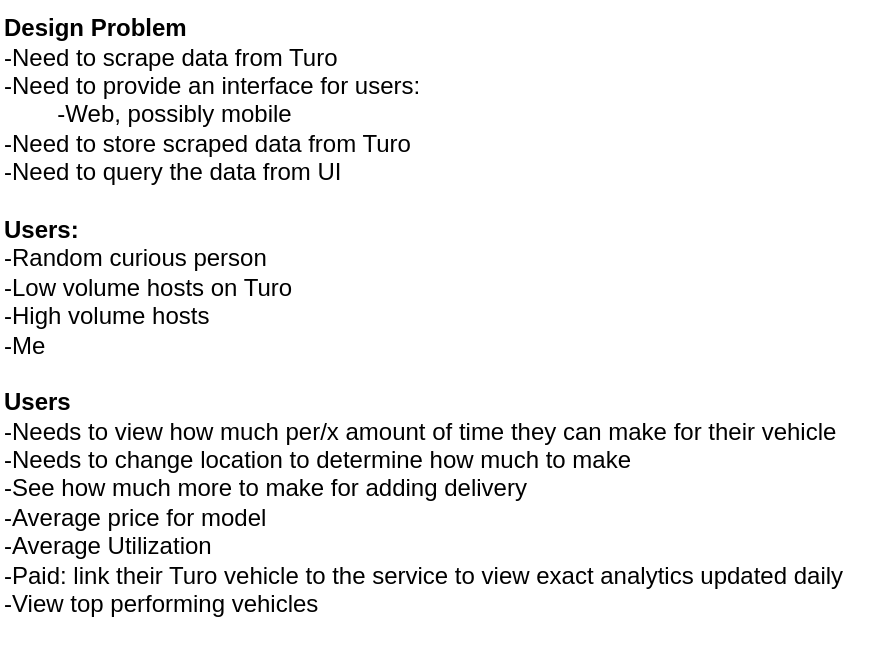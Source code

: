 <mxfile version="20.3.0" type="device" pages="7"><diagram id="BEm-g0U1VOa67Bzzpys7" name="Problem &amp; Assumptions"><mxGraphModel dx="1344" dy="1357" grid="1" gridSize="10" guides="1" tooltips="1" connect="1" arrows="1" fold="1" page="1" pageScale="1" pageWidth="850" pageHeight="1100" math="0" shadow="0"><root><mxCell id="0"/><mxCell id="1" parent="0"/><mxCell id="EXD3Z6oIBOr7S9_geh6J-1" value="&lt;div style=&quot;&quot;&gt;&lt;/div&gt;&lt;b&gt;Design Problem&lt;/b&gt;&lt;br&gt;&lt;div style=&quot;&quot;&gt;-Need to scrape data from Turo&lt;/div&gt;&lt;div style=&quot;&quot;&gt;-Need to provide an interface for users:&lt;/div&gt;&lt;div style=&quot;&quot;&gt;&lt;span style=&quot;white-space: pre;&quot;&gt;&#9;&lt;/span&gt;-Web, possibly mobile&lt;br&gt;&lt;/div&gt;&lt;div style=&quot;&quot;&gt;-Need to store scraped data from Turo&lt;/div&gt;&lt;div style=&quot;&quot;&gt;-Need to query the data from UI&lt;/div&gt;&lt;div style=&quot;&quot;&gt;&lt;br&gt;&lt;/div&gt;&lt;div style=&quot;&quot;&gt;&lt;b&gt;Users:&lt;/b&gt;&lt;/div&gt;&lt;div style=&quot;&quot;&gt;-Random curious person&lt;/div&gt;&lt;div style=&quot;&quot;&gt;-Low volume hosts on Turo&lt;/div&gt;&lt;div style=&quot;&quot;&gt;-High volume hosts&lt;/div&gt;&lt;div style=&quot;&quot;&gt;-Me&lt;/div&gt;&lt;div style=&quot;&quot;&gt;&lt;br&gt;&lt;/div&gt;&lt;div style=&quot;&quot;&gt;&lt;b&gt;Users&lt;/b&gt;&lt;/div&gt;&lt;div style=&quot;&quot;&gt;-Needs to view how much per/x amount of time they can make for their vehicle&lt;/div&gt;&lt;div style=&quot;&quot;&gt;-Needs to change location to determine how much to make&lt;/div&gt;&lt;div style=&quot;&quot;&gt;-See how much more to make for adding delivery&lt;/div&gt;&lt;div style=&quot;&quot;&gt;-Average price for model&lt;/div&gt;&lt;div style=&quot;&quot;&gt;-Average Utilization&lt;/div&gt;&lt;div style=&quot;&quot;&gt;-Paid: link their Turo vehicle to the service to view exact analytics updated daily&lt;/div&gt;&lt;div style=&quot;&quot;&gt;-View top performing vehicles&lt;/div&gt;&lt;div style=&quot;&quot;&gt;&lt;br&gt;&lt;/div&gt;" style="text;html=1;align=left;verticalAlign=middle;resizable=0;points=[];autosize=1;strokeColor=none;fillColor=none;" parent="1" vertex="1"><mxGeometry x="-30" y="-130" width="440" height="330" as="geometry"/></mxCell></root></mxGraphModel></diagram><diagram id="RTJvNLbxPvpqfqzpSxGH" name="Collaboration Diagram"><mxGraphModel dx="1065" dy="449" grid="1" gridSize="10" guides="1" tooltips="1" connect="1" arrows="1" fold="1" page="1" pageScale="1" pageWidth="850" pageHeight="1100" math="0" shadow="0"><root><mxCell id="0"/><mxCell id="1" parent="0"/><mxCell id="cbQd6HSXNTazWTkeKynu-3" style="edgeStyle=orthogonalEdgeStyle;rounded=0;orthogonalLoop=1;jettySize=auto;html=1;entryX=0.5;entryY=1;entryDx=0;entryDy=0;entryPerimeter=0;" edge="1" parent="1" source="L9Fn75I4c57KLiO9HRuR-29" target="L9Fn75I4c57KLiO9HRuR-15"><mxGeometry relative="1" as="geometry"/></mxCell><mxCell id="VwOwND81zghB2LccHUqJ-3" value="" style="edgeStyle=orthogonalEdgeStyle;rounded=0;orthogonalLoop=1;jettySize=auto;html=1;entryX=0;entryY=0.25;entryDx=0;entryDy=0;exitX=1;exitY=0.25;exitDx=0;exitDy=0;" edge="1" parent="1" source="VwOwND81zghB2LccHUqJ-1" target="VwOwND81zghB2LccHUqJ-2"><mxGeometry relative="1" as="geometry"/></mxCell><mxCell id="VwOwND81zghB2LccHUqJ-4" value="Data Request" style="edgeLabel;html=1;align=center;verticalAlign=middle;resizable=0;points=[];" vertex="1" connectable="0" parent="VwOwND81zghB2LccHUqJ-3"><mxGeometry x="-0.189" y="1" relative="1" as="geometry"><mxPoint x="5" as="offset"/></mxGeometry></mxCell><mxCell id="VwOwND81zghB2LccHUqJ-1" value="&lt;b&gt;Client&lt;/b&gt;" style="rounded=1;whiteSpace=wrap;html=1;" vertex="1" parent="1"><mxGeometry x="100" y="280" width="120" height="60" as="geometry"/></mxCell><mxCell id="L9Fn75I4c57KLiO9HRuR-3" style="edgeStyle=orthogonalEdgeStyle;rounded=0;orthogonalLoop=1;jettySize=auto;html=1;exitX=0;exitY=0.75;exitDx=0;exitDy=0;entryX=1;entryY=0.75;entryDx=0;entryDy=0;" edge="1" parent="1" source="VwOwND81zghB2LccHUqJ-2" target="VwOwND81zghB2LccHUqJ-1"><mxGeometry relative="1" as="geometry"/></mxCell><mxCell id="L9Fn75I4c57KLiO9HRuR-4" value="Turo Data" style="edgeLabel;html=1;align=center;verticalAlign=middle;resizable=0;points=[];" vertex="1" connectable="0" parent="L9Fn75I4c57KLiO9HRuR-3"><mxGeometry x="-0.246" relative="1" as="geometry"><mxPoint x="-9" as="offset"/></mxGeometry></mxCell><mxCell id="L9Fn75I4c57KLiO9HRuR-9" style="edgeStyle=orthogonalEdgeStyle;rounded=0;orthogonalLoop=1;jettySize=auto;html=1;exitX=0.75;exitY=0;exitDx=0;exitDy=0;entryX=0.75;entryY=1;entryDx=0;entryDy=0;" edge="1" parent="1" source="VwOwND81zghB2LccHUqJ-2" target="L9Fn75I4c57KLiO9HRuR-8"><mxGeometry relative="1" as="geometry"/></mxCell><mxCell id="L9Fn75I4c57KLiO9HRuR-10" value="Data Request" style="edgeLabel;html=1;align=center;verticalAlign=middle;resizable=0;points=[];" vertex="1" connectable="0" parent="L9Fn75I4c57KLiO9HRuR-9"><mxGeometry x="0.24" y="-1" relative="1" as="geometry"><mxPoint as="offset"/></mxGeometry></mxCell><mxCell id="VwOwND81zghB2LccHUqJ-2" value="&lt;b&gt;Request/Account Service&lt;/b&gt;" style="rounded=1;whiteSpace=wrap;html=1;" vertex="1" parent="1"><mxGeometry x="330" y="280" width="120" height="60" as="geometry"/></mxCell><mxCell id="L9Fn75I4c57KLiO9HRuR-27" style="edgeStyle=orthogonalEdgeStyle;rounded=0;orthogonalLoop=1;jettySize=auto;html=1;entryX=1;entryY=0.25;entryDx=0;entryDy=0;exitX=0;exitY=0;exitDx=0;exitDy=15;exitPerimeter=0;" edge="1" parent="1" source="L9Fn75I4c57KLiO9HRuR-15" target="L9Fn75I4c57KLiO9HRuR-8"><mxGeometry relative="1" as="geometry"><mxPoint x="541" y="175" as="sourcePoint"/></mxGeometry></mxCell><mxCell id="L9Fn75I4c57KLiO9HRuR-28" value="Data" style="edgeLabel;html=1;align=center;verticalAlign=middle;resizable=0;points=[];" vertex="1" connectable="0" parent="L9Fn75I4c57KLiO9HRuR-27"><mxGeometry x="-0.636" y="-1" relative="1" as="geometry"><mxPoint x="-34" as="offset"/></mxGeometry></mxCell><mxCell id="L9Fn75I4c57KLiO9HRuR-6" value="&lt;b&gt;Longterm Data Warehouse&lt;/b&gt;" style="shape=cylinder3;whiteSpace=wrap;html=1;boundedLbl=1;backgroundOutline=1;size=15;" vertex="1" parent="1"><mxGeometry x="650" y="160" width="120" height="75" as="geometry"/></mxCell><mxCell id="L9Fn75I4c57KLiO9HRuR-11" style="edgeStyle=orthogonalEdgeStyle;rounded=0;orthogonalLoop=1;jettySize=auto;html=1;exitX=0.25;exitY=1;exitDx=0;exitDy=0;entryX=0.25;entryY=0;entryDx=0;entryDy=0;" edge="1" parent="1" source="L9Fn75I4c57KLiO9HRuR-8" target="VwOwND81zghB2LccHUqJ-2"><mxGeometry relative="1" as="geometry"/></mxCell><mxCell id="L9Fn75I4c57KLiO9HRuR-12" value="Turo Data" style="edgeLabel;html=1;align=center;verticalAlign=middle;resizable=0;points=[];" vertex="1" connectable="0" parent="L9Fn75I4c57KLiO9HRuR-11"><mxGeometry x="0.268" y="1" relative="1" as="geometry"><mxPoint as="offset"/></mxGeometry></mxCell><mxCell id="cbQd6HSXNTazWTkeKynu-1" style="edgeStyle=orthogonalEdgeStyle;rounded=0;orthogonalLoop=1;jettySize=auto;html=1;exitX=1;exitY=0.75;exitDx=0;exitDy=0;" edge="1" parent="1" source="L9Fn75I4c57KLiO9HRuR-8"><mxGeometry relative="1" as="geometry"><mxPoint x="521.667" y="204.667" as="targetPoint"/></mxGeometry></mxCell><mxCell id="cbQd6HSXNTazWTkeKynu-2" value="Data&lt;br&gt;Request" style="edgeLabel;html=1;align=center;verticalAlign=middle;resizable=0;points=[];" vertex="1" connectable="0" parent="cbQd6HSXNTazWTkeKynu-1"><mxGeometry x="0.343" y="1" relative="1" as="geometry"><mxPoint x="-18" as="offset"/></mxGeometry></mxCell><mxCell id="L9Fn75I4c57KLiO9HRuR-8" value="&lt;b&gt;DB Service&lt;/b&gt;" style="rounded=1;whiteSpace=wrap;html=1;" vertex="1" parent="1"><mxGeometry x="330" y="160" width="120" height="60" as="geometry"/></mxCell><mxCell id="L9Fn75I4c57KLiO9HRuR-15" value="&lt;b&gt;Key-val Data&lt;/b&gt;" style="shape=cylinder3;whiteSpace=wrap;html=1;boundedLbl=1;backgroundOutline=1;size=15;" vertex="1" parent="1"><mxGeometry x="520" y="160" width="120" height="75" as="geometry"/></mxCell><mxCell id="L9Fn75I4c57KLiO9HRuR-30" style="edgeStyle=orthogonalEdgeStyle;rounded=0;orthogonalLoop=1;jettySize=auto;html=1;exitX=0.5;exitY=0;exitDx=0;exitDy=0;" edge="1" parent="1" source="L9Fn75I4c57KLiO9HRuR-29" target="L9Fn75I4c57KLiO9HRuR-6"><mxGeometry relative="1" as="geometry"/></mxCell><mxCell id="L9Fn75I4c57KLiO9HRuR-31" value="Scraped Data" style="edgeLabel;html=1;align=center;verticalAlign=middle;resizable=0;points=[];" vertex="1" connectable="0" parent="L9Fn75I4c57KLiO9HRuR-30"><mxGeometry x="-0.337" y="-2" relative="1" as="geometry"><mxPoint x="-9" as="offset"/></mxGeometry></mxCell><mxCell id="cbQd6HSXNTazWTkeKynu-5" style="edgeStyle=orthogonalEdgeStyle;rounded=0;orthogonalLoop=1;jettySize=auto;html=1;entryX=0;entryY=0.5;entryDx=0;entryDy=0;entryPerimeter=0;" edge="1" parent="1" source="L9Fn75I4c57KLiO9HRuR-29" target="cbQd6HSXNTazWTkeKynu-4"><mxGeometry relative="1" as="geometry"/></mxCell><mxCell id="L9Fn75I4c57KLiO9HRuR-29" value="&lt;b&gt;Scraping Service&lt;/b&gt;" style="rounded=1;whiteSpace=wrap;html=1;" vertex="1" parent="1"><mxGeometry x="490" y="280" width="120" height="60" as="geometry"/></mxCell><mxCell id="cbQd6HSXNTazWTkeKynu-4" value="&lt;b&gt;Images (S3)&lt;/b&gt;" style="shape=cylinder3;whiteSpace=wrap;html=1;boundedLbl=1;backgroundOutline=1;size=15;" vertex="1" parent="1"><mxGeometry x="650" y="272.5" width="120" height="75" as="geometry"/></mxCell><mxCell id="cbQd6HSXNTazWTkeKynu-7" style="edgeStyle=orthogonalEdgeStyle;rounded=0;orthogonalLoop=1;jettySize=auto;html=1;entryX=0.5;entryY=1;entryDx=0;entryDy=0;" edge="1" parent="1" source="cbQd6HSXNTazWTkeKynu-6" target="L9Fn75I4c57KLiO9HRuR-29"><mxGeometry relative="1" as="geometry"/></mxCell><mxCell id="cbQd6HSXNTazWTkeKynu-8" value="url to scrape" style="edgeLabel;html=1;align=center;verticalAlign=middle;resizable=0;points=[];" vertex="1" connectable="0" parent="cbQd6HSXNTazWTkeKynu-7"><mxGeometry x="-0.264" relative="1" as="geometry"><mxPoint as="offset"/></mxGeometry></mxCell><mxCell id="cbQd6HSXNTazWTkeKynu-6" value="&lt;b&gt;Scraping Service Schedular&lt;/b&gt;" style="rounded=1;whiteSpace=wrap;html=1;" vertex="1" parent="1"><mxGeometry x="490" y="380" width="120" height="60" as="geometry"/></mxCell></root></mxGraphModel></diagram><diagram id="KF0MO2zLL9nNHn486hNj" name="Services Diagram"><mxGraphModel dx="1278" dy="539" grid="1" gridSize="10" guides="1" tooltips="1" connect="1" arrows="1" fold="1" page="1" pageScale="1" pageWidth="850" pageHeight="1100" math="0" shadow="0"><root><mxCell id="0"/><mxCell id="1" parent="0"/><mxCell id="LS8TNdXTnnzo7AySAe1Z-1" value="&lt;b&gt;Request/Account Service&lt;/b&gt;" style="rounded=1;whiteSpace=wrap;html=1;" vertex="1" parent="1"><mxGeometry x="270" y="230" width="120" height="60" as="geometry"/></mxCell><mxCell id="LS8TNdXTnnzo7AySAe1Z-2" value="&lt;b&gt;DB Service&lt;/b&gt;" style="rounded=1;whiteSpace=wrap;html=1;" vertex="1" parent="1"><mxGeometry x="270" y="160" width="120" height="60" as="geometry"/></mxCell><mxCell id="LS8TNdXTnnzo7AySAe1Z-3" value="&lt;b&gt;Scraping Service&lt;/b&gt;" style="rounded=1;whiteSpace=wrap;html=1;" vertex="1" parent="1"><mxGeometry x="400" y="160" width="120" height="60" as="geometry"/></mxCell><mxCell id="LS8TNdXTnnzo7AySAe1Z-4" value="&lt;b&gt;Scraping Service Schedular&lt;/b&gt;" style="rounded=1;whiteSpace=wrap;html=1;" vertex="1" parent="1"><mxGeometry x="400" y="230" width="120" height="60" as="geometry"/></mxCell><mxCell id="uhClVXtoBr3dz5SatWcw-1" value="&lt;b&gt;Longterm Data Warehouse&lt;/b&gt;" style="shape=cylinder3;whiteSpace=wrap;html=1;boundedLbl=1;backgroundOutline=1;size=15;" vertex="1" parent="1"><mxGeometry x="330" y="310" width="120" height="75" as="geometry"/></mxCell><mxCell id="uhClVXtoBr3dz5SatWcw-2" value="&lt;b&gt;Key-val Data&lt;/b&gt;" style="shape=cylinder3;whiteSpace=wrap;html=1;boundedLbl=1;backgroundOutline=1;size=15;" vertex="1" parent="1"><mxGeometry x="200" y="310" width="120" height="75" as="geometry"/></mxCell><mxCell id="uhClVXtoBr3dz5SatWcw-3" value="&lt;b&gt;Images (S3)&lt;/b&gt;" style="shape=cylinder3;whiteSpace=wrap;html=1;boundedLbl=1;backgroundOutline=1;size=15;" vertex="1" parent="1"><mxGeometry x="460" y="310" width="120" height="75" as="geometry"/></mxCell></root></mxGraphModel></diagram><diagram id="gduqD52Sczb5Gq0pqgNj" name="Draft Sequence Steps"><mxGraphModel dx="881" dy="372" grid="1" gridSize="10" guides="1" tooltips="1" connect="1" arrows="1" fold="1" page="1" pageScale="1" pageWidth="850" pageHeight="1100" math="0" shadow="0"><root><mxCell id="0"/><mxCell id="1" parent="0"/><mxCell id="hKIg0X8K77LH9XqdgJer-1" value="&lt;b&gt;Data Scraping Sequence&lt;br&gt;&lt;br&gt;&lt;/b&gt;" style="text;html=1;align=center;verticalAlign=middle;resizable=0;points=[];autosize=1;strokeColor=none;fillColor=none;" vertex="1" parent="1"><mxGeometry x="10" y="10" width="160" height="40" as="geometry"/></mxCell><mxCell id="hKIg0X8K77LH9XqdgJer-3" value="Scraping Scheduler Service" style="rounded=0;whiteSpace=wrap;html=1;" vertex="1" parent="1"><mxGeometry x="30" y="50" width="100" height="30" as="geometry"/></mxCell><mxCell id="hKIg0X8K77LH9XqdgJer-5" value="" style="endArrow=none;dashed=1;html=1;rounded=0;exitX=0.5;exitY=1;exitDx=0;exitDy=0;" edge="1" parent="1" source="hKIg0X8K77LH9XqdgJer-3"><mxGeometry width="50" height="50" relative="1" as="geometry"><mxPoint x="280" y="70" as="sourcePoint"/><mxPoint x="80" y="362.759" as="targetPoint"/></mxGeometry></mxCell><mxCell id="hKIg0X8K77LH9XqdgJer-6" value="Scraping Service" style="rounded=0;whiteSpace=wrap;html=1;" vertex="1" parent="1"><mxGeometry x="160" y="50" width="80" height="30" as="geometry"/></mxCell><mxCell id="hKIg0X8K77LH9XqdgJer-9" value="" style="endArrow=none;dashed=1;html=1;rounded=0;exitX=0.5;exitY=1;exitDx=0;exitDy=0;" edge="1" parent="1"><mxGeometry width="50" height="50" relative="1" as="geometry"><mxPoint x="199.66" y="80" as="sourcePoint"/><mxPoint x="199.66" y="362.759" as="targetPoint"/></mxGeometry></mxCell><mxCell id="hKIg0X8K77LH9XqdgJer-10" value="" style="endArrow=classic;html=1;rounded=0;" edge="1" parent="1"><mxGeometry width="50" height="50" relative="1" as="geometry"><mxPoint x="80" y="120" as="sourcePoint"/><mxPoint x="200" y="120" as="targetPoint"/></mxGeometry></mxCell><mxCell id="hKIg0X8K77LH9XqdgJer-11" value="url to scrape" style="edgeLabel;html=1;align=center;verticalAlign=middle;resizable=0;points=[];" vertex="1" connectable="0" parent="hKIg0X8K77LH9XqdgJer-10"><mxGeometry x="0.376" y="-1" relative="1" as="geometry"><mxPoint x="-23" as="offset"/></mxGeometry></mxCell><mxCell id="hKIg0X8K77LH9XqdgJer-12" value="" style="endArrow=classic;html=1;rounded=0;" edge="1" parent="1"><mxGeometry width="50" height="50" relative="1" as="geometry"><mxPoint x="230" y="50" as="sourcePoint"/><mxPoint x="290" y="20" as="targetPoint"/></mxGeometry></mxCell><mxCell id="hKIg0X8K77LH9XqdgJer-13" value="Consider adding a queue service&lt;br&gt;as the search locality increases" style="text;html=1;align=center;verticalAlign=middle;resizable=0;points=[];autosize=1;strokeColor=none;fillColor=none;" vertex="1" parent="1"><mxGeometry x="290" width="200" height="40" as="geometry"/></mxCell></root></mxGraphModel></diagram><diagram id="E3LjvizbVDPop4t1rhLU" name="Sequence Diagram"><mxGraphModel dx="384" dy="525" grid="1" gridSize="10" guides="1" tooltips="1" connect="1" arrows="1" fold="1" page="1" pageScale="1" pageWidth="850" pageHeight="1100" math="0" shadow="0"><root><mxCell id="0"/><mxCell id="1" parent="0"/></root></mxGraphModel></diagram><diagram id="cH81ksLA5Dzl1n_XovKZ" name="Define API"><mxGraphModel dx="384" dy="525" grid="1" gridSize="10" guides="1" tooltips="1" connect="1" arrows="1" fold="1" page="1" pageScale="1" pageWidth="850" pageHeight="1100" math="0" shadow="0"><root><mxCell id="0"/><mxCell id="1" parent="0"/></root></mxGraphModel></diagram><diagram id="IiLFnCqZhPhYSi7_yf6Q" name="Analyze Solution &amp; Consider Trade-Offs"><mxGraphModel grid="1" page="1" gridSize="10" guides="1" tooltips="1" connect="1" arrows="1" fold="1" pageScale="1" pageWidth="850" pageHeight="1100" math="0" shadow="0"><root><mxCell id="0"/><mxCell id="1" parent="0"/></root></mxGraphModel></diagram></mxfile>